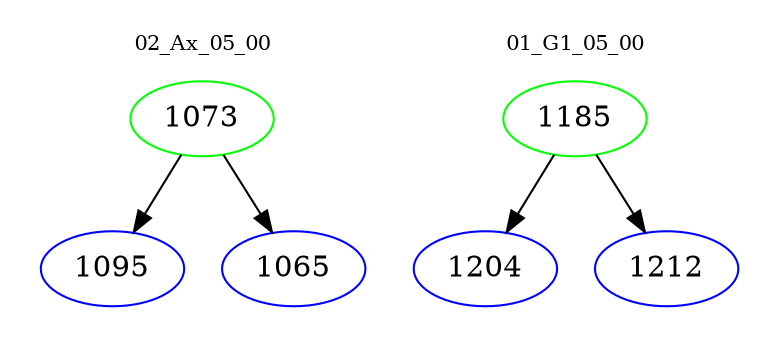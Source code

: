 digraph{
subgraph cluster_0 {
color = white
label = "02_Ax_05_00";
fontsize=10;
T0_1073 [label="1073", color="green"]
T0_1073 -> T0_1095 [color="black"]
T0_1095 [label="1095", color="blue"]
T0_1073 -> T0_1065 [color="black"]
T0_1065 [label="1065", color="blue"]
}
subgraph cluster_1 {
color = white
label = "01_G1_05_00";
fontsize=10;
T1_1185 [label="1185", color="green"]
T1_1185 -> T1_1204 [color="black"]
T1_1204 [label="1204", color="blue"]
T1_1185 -> T1_1212 [color="black"]
T1_1212 [label="1212", color="blue"]
}
}
